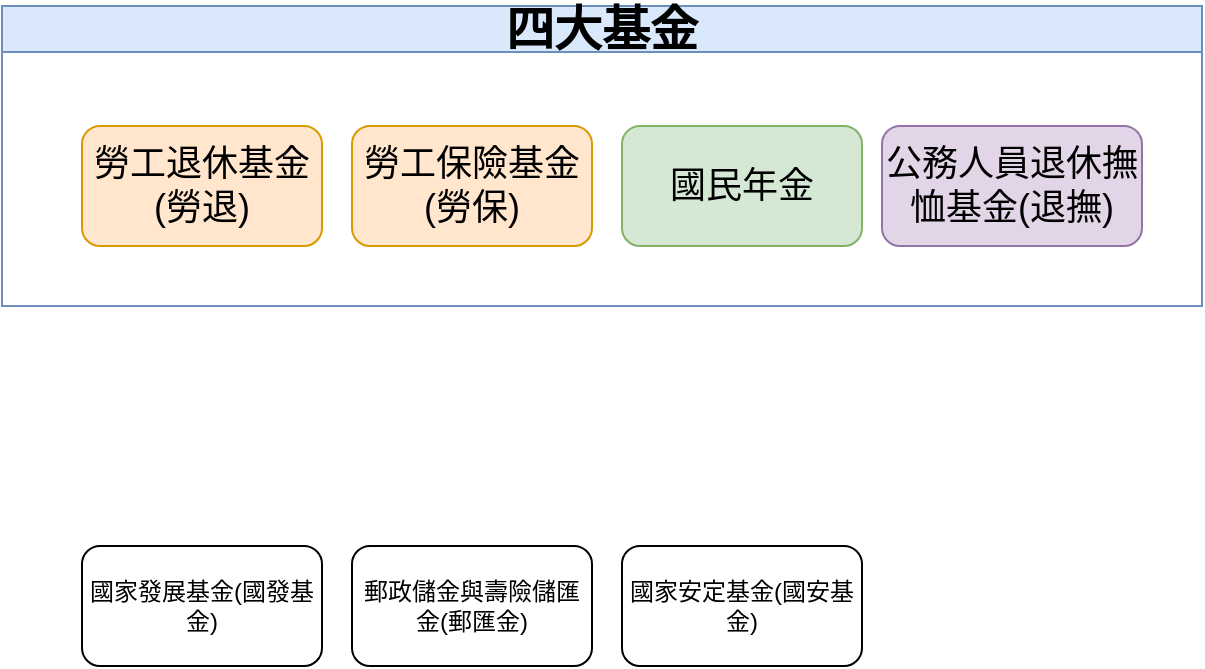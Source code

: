 <mxfile version="22.1.2" type="device">
  <diagram name="第1頁" id="1yQev7NfxscIZFoo149B">
    <mxGraphModel dx="1562" dy="905" grid="1" gridSize="10" guides="1" tooltips="1" connect="1" arrows="1" fold="1" page="1" pageScale="1" pageWidth="827" pageHeight="1169" math="0" shadow="0">
      <root>
        <mxCell id="0" />
        <mxCell id="1" parent="0" />
        <mxCell id="cDLdebcGRjVFAftBG-fz-2" value="&lt;font style=&quot;font-size: 18px;&quot;&gt;勞工退休基金(勞退)&lt;/font&gt;" style="rounded=1;whiteSpace=wrap;html=1;fillColor=#ffe6cc;strokeColor=#d79b00;" vertex="1" parent="1">
          <mxGeometry x="110" y="220" width="120" height="60" as="geometry" />
        </mxCell>
        <mxCell id="cDLdebcGRjVFAftBG-fz-3" value="&lt;font style=&quot;font-size: 18px;&quot;&gt;勞工保險基金(勞保)&lt;/font&gt;" style="rounded=1;whiteSpace=wrap;html=1;fillColor=#ffe6cc;strokeColor=#d79b00;" vertex="1" parent="1">
          <mxGeometry x="245" y="220" width="120" height="60" as="geometry" />
        </mxCell>
        <mxCell id="cDLdebcGRjVFAftBG-fz-4" value="&lt;font style=&quot;font-size: 18px;&quot;&gt;國民年金&lt;/font&gt;" style="rounded=1;whiteSpace=wrap;html=1;fillColor=#d5e8d4;strokeColor=#82b366;" vertex="1" parent="1">
          <mxGeometry x="380" y="220" width="120" height="60" as="geometry" />
        </mxCell>
        <mxCell id="cDLdebcGRjVFAftBG-fz-5" value="&lt;font style=&quot;font-size: 18px;&quot;&gt;公務人員退休撫恤基金(退撫)&lt;/font&gt;" style="rounded=1;whiteSpace=wrap;html=1;fillColor=#e1d5e7;strokeColor=#9673a6;" vertex="1" parent="1">
          <mxGeometry x="510" y="220" width="130" height="60" as="geometry" />
        </mxCell>
        <mxCell id="cDLdebcGRjVFAftBG-fz-6" value="&lt;font style=&quot;font-size: 24px;&quot;&gt;四大基金&lt;/font&gt;" style="swimlane;whiteSpace=wrap;html=1;fillColor=#dae8fc;strokeColor=#6c8ebf;" vertex="1" parent="1">
          <mxGeometry x="70" y="160" width="600" height="150" as="geometry" />
        </mxCell>
        <mxCell id="cDLdebcGRjVFAftBG-fz-7" value="國家發展基金(國發基金)" style="rounded=1;whiteSpace=wrap;html=1;" vertex="1" parent="1">
          <mxGeometry x="110" y="430" width="120" height="60" as="geometry" />
        </mxCell>
        <mxCell id="cDLdebcGRjVFAftBG-fz-8" value="郵政儲金與壽險儲匯金(郵匯金)" style="rounded=1;whiteSpace=wrap;html=1;" vertex="1" parent="1">
          <mxGeometry x="245" y="430" width="120" height="60" as="geometry" />
        </mxCell>
        <mxCell id="cDLdebcGRjVFAftBG-fz-9" value="國家安定基金(國安基金)" style="rounded=1;whiteSpace=wrap;html=1;" vertex="1" parent="1">
          <mxGeometry x="380" y="430" width="120" height="60" as="geometry" />
        </mxCell>
      </root>
    </mxGraphModel>
  </diagram>
</mxfile>
